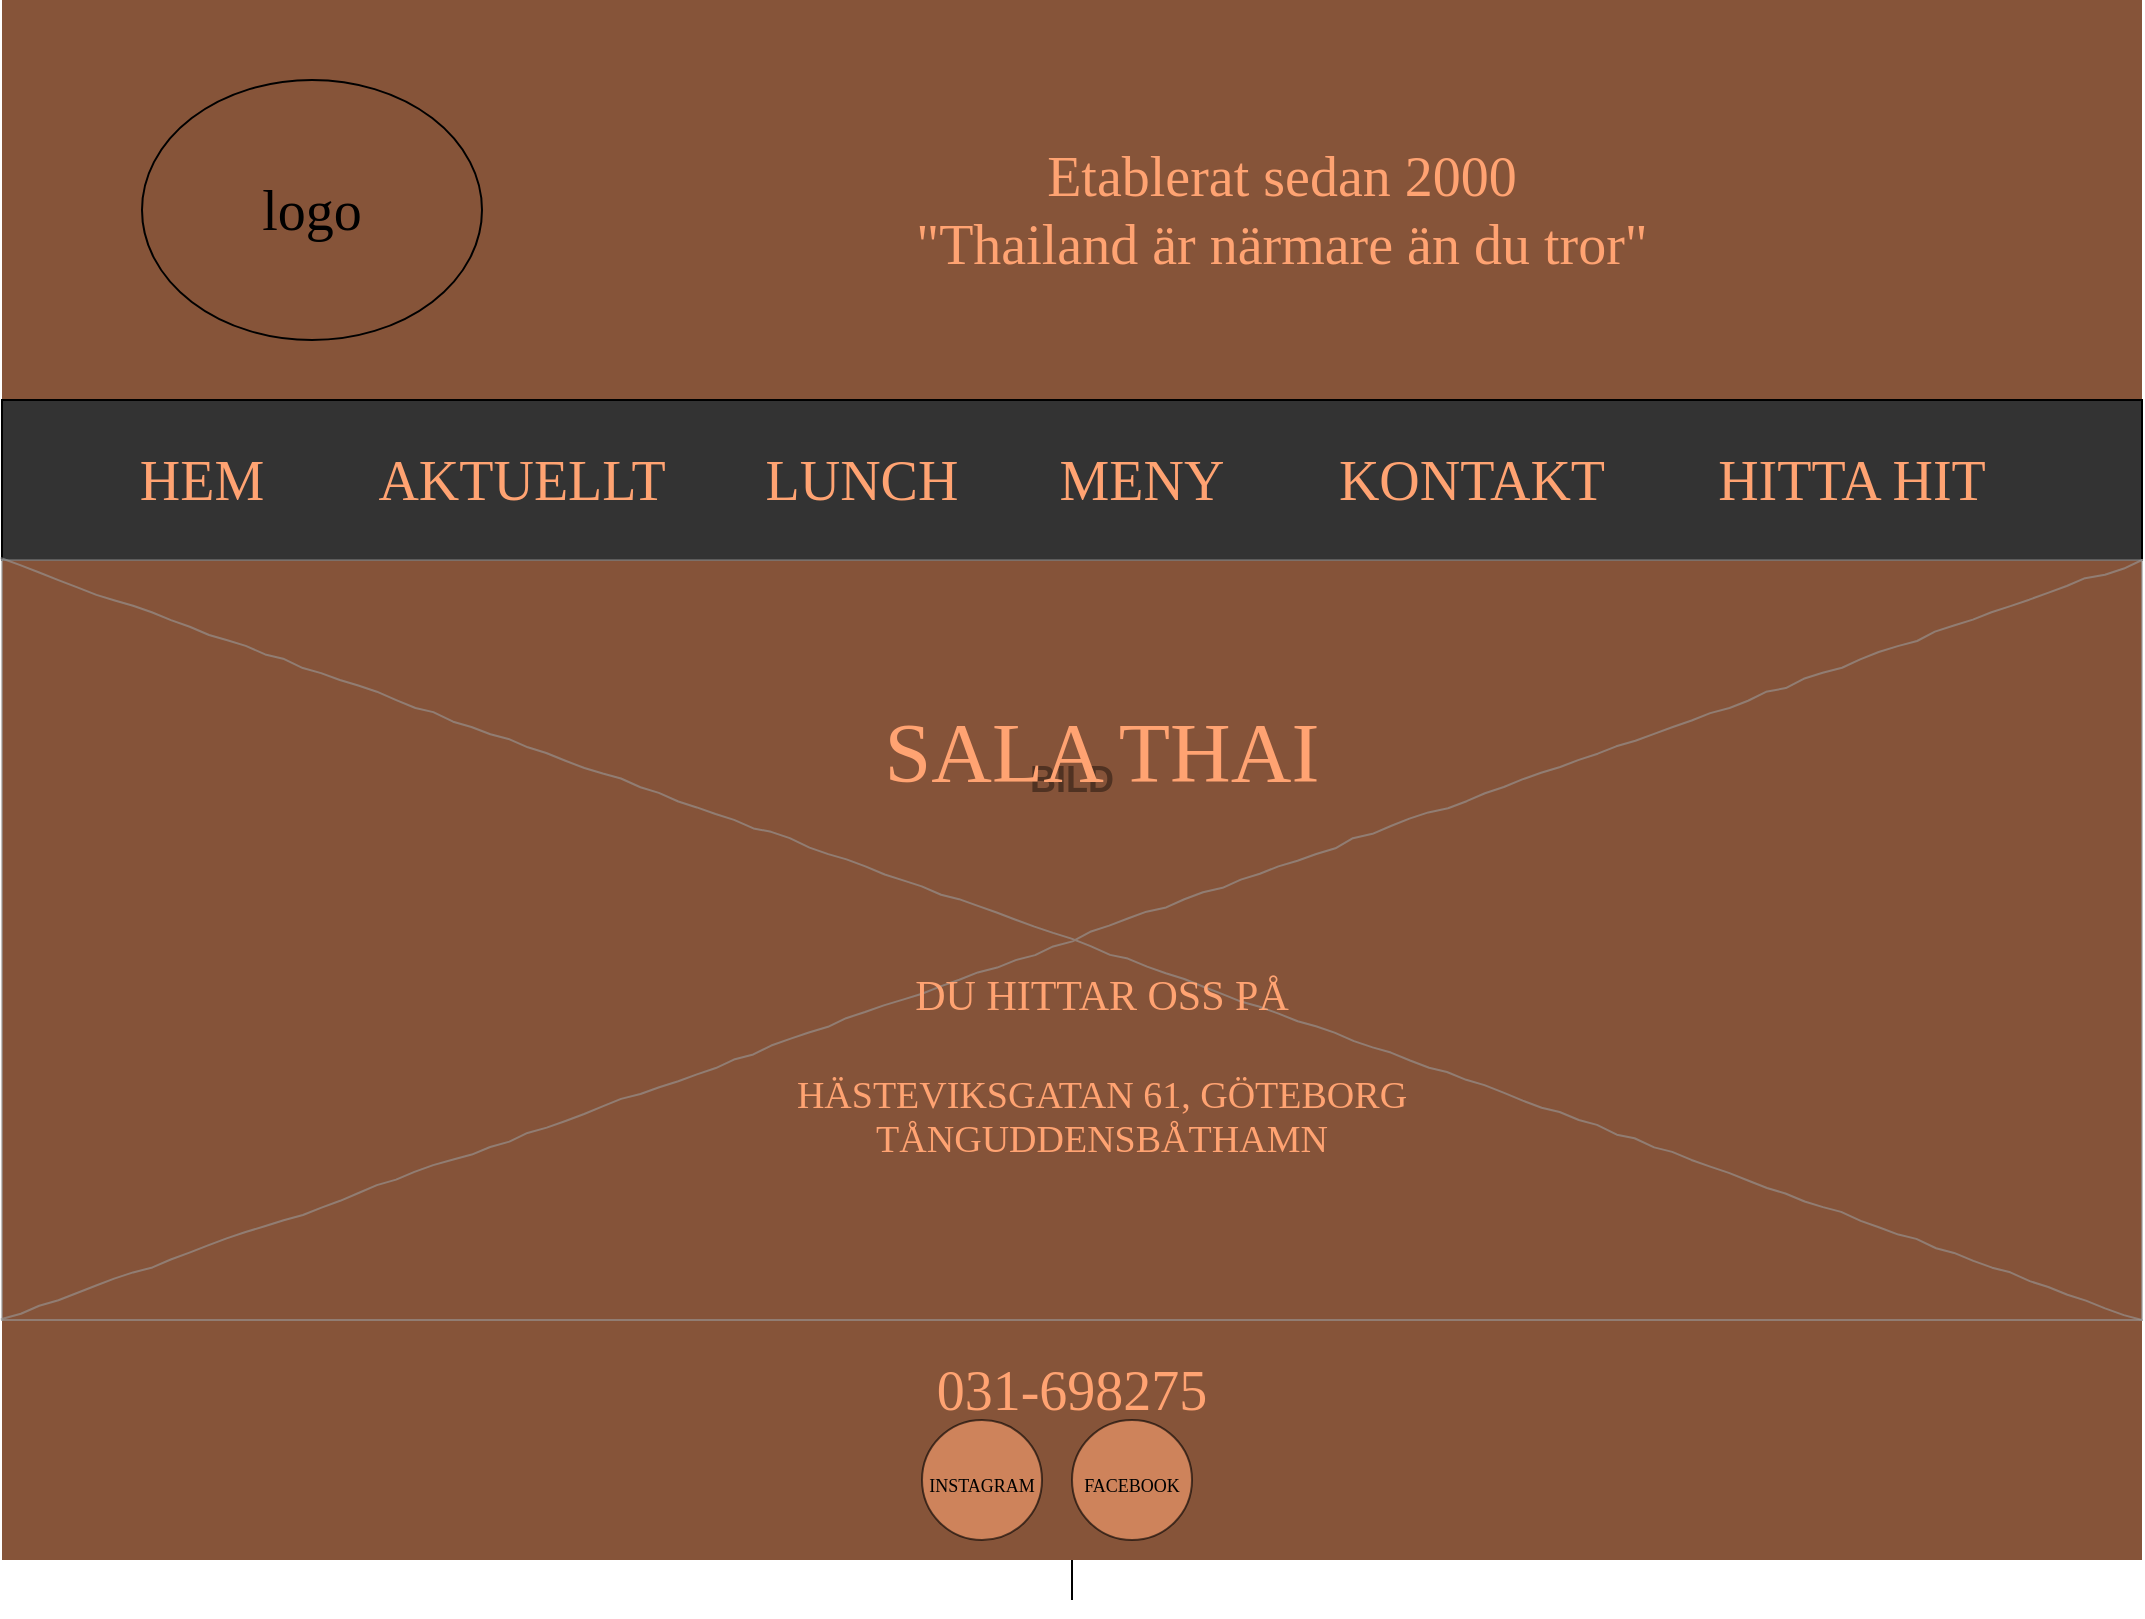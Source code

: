 <mxfile version="16.1.2" type="github">
  <diagram name="Page-1" id="03018318-947c-dd8e-b7a3-06fadd420f32">
    <mxGraphModel dx="1185" dy="750" grid="1" gridSize="10" guides="1" tooltips="1" connect="1" arrows="1" fold="1" page="1" pageScale="1" pageWidth="1169" pageHeight="827" background="none" math="0" shadow="0">
      <root>
        <mxCell id="0" />
        <mxCell id="1" parent="0" />
        <mxCell id="i1TGhDoqJdRgCCYyhsKo-16" style="edgeStyle=orthogonalEdgeStyle;rounded=0;orthogonalLoop=1;jettySize=auto;html=1;fontFamily=fontawesom6free;fontSource=https%3A%2F%2Ffontawesome.com;fontSize=28;fontColor=#000000;" edge="1" parent="1" source="i1TGhDoqJdRgCCYyhsKo-1" target="677b7b8949515195-16">
          <mxGeometry relative="1" as="geometry" />
        </mxCell>
        <mxCell id="i1TGhDoqJdRgCCYyhsKo-1" value="&lt;h2&gt;BILD&lt;/h2&gt;" style="rounded=0;whiteSpace=wrap;html=1;fillColor=#865439;strokeColor=none;" vertex="1" parent="1">
          <mxGeometry x="50" y="40" width="1070" height="780" as="geometry" />
        </mxCell>
        <mxCell id="i1TGhDoqJdRgCCYyhsKo-2" value="&lt;font data-font-src=&quot;https://fontawesome.com&quot; style=&quot;font-size: 28px&quot; face=&quot;fontawesom6free&quot;&gt;logo&lt;/font&gt;" style="ellipse;whiteSpace=wrap;html=1;fillColor=#865439;" vertex="1" parent="1">
          <mxGeometry x="120" y="80" width="170" height="130" as="geometry" />
        </mxCell>
        <mxCell id="i1TGhDoqJdRgCCYyhsKo-4" value="&lt;div&gt;&lt;font color=&quot;#FFA372&quot;&gt;Etablerat sedan 2000&lt;/font&gt;&lt;/div&gt;&lt;div&gt;&lt;font color=&quot;#FFA372&quot;&gt;&quot;Thailand är närmare än du tror&quot;&lt;br&gt;&lt;/font&gt;&lt;/div&gt;" style="rounded=0;whiteSpace=wrap;html=1;fontFamily=fontawesom6free;fontSource=https%3A%2F%2Ffontawesome.com;fontSize=28;fillColor=#865439;strokeColor=none;" vertex="1" parent="1">
          <mxGeometry x="330" y="102.5" width="720" height="85" as="geometry" />
        </mxCell>
        <mxCell id="i1TGhDoqJdRgCCYyhsKo-5" value="" style="rounded=0;whiteSpace=wrap;html=1;fontFamily=fontawesom6free;fontSource=https%3A%2F%2Ffontawesome.com;fontSize=28;fontColor=#FFA372;fillColor=#333;" vertex="1" parent="1">
          <mxGeometry x="50" y="240" width="1070" height="80" as="geometry" />
        </mxCell>
        <mxCell id="i1TGhDoqJdRgCCYyhsKo-6" value="HITTA HIT" style="rounded=0;whiteSpace=wrap;html=1;fontFamily=fontawesom6free;fontSource=https%3A%2F%2Ffontawesome.com;fontSize=28;fontColor=#FFA372;fillColor=#333;strokeColor=none;" vertex="1" parent="1">
          <mxGeometry x="900" y="250" width="150" height="60" as="geometry" />
        </mxCell>
        <mxCell id="i1TGhDoqJdRgCCYyhsKo-7" value="KONTAKT" style="rounded=0;whiteSpace=wrap;html=1;fontFamily=fontawesom6free;fontSource=https%3A%2F%2Ffontawesome.com;fontSize=28;fontColor=#FFA372;fillColor=#333;strokeColor=none;" vertex="1" parent="1">
          <mxGeometry x="690" y="250" width="190" height="60" as="geometry" />
        </mxCell>
        <mxCell id="i1TGhDoqJdRgCCYyhsKo-8" value="MENY" style="rounded=0;whiteSpace=wrap;html=1;fontFamily=fontawesom6free;fontSource=https%3A%2F%2Ffontawesome.com;fontSize=28;fontColor=#FFA372;fillColor=#333;strokeColor=none;" vertex="1" parent="1">
          <mxGeometry x="560" y="250" width="120" height="60" as="geometry" />
        </mxCell>
        <mxCell id="i1TGhDoqJdRgCCYyhsKo-9" value="LUNCH" style="rounded=0;whiteSpace=wrap;html=1;fontFamily=fontawesom6free;fontSource=https%3A%2F%2Ffontawesome.com;fontSize=28;fontColor=#FFA372;fillColor=#333;strokeColor=none;" vertex="1" parent="1">
          <mxGeometry x="420" y="250" width="120" height="60" as="geometry" />
        </mxCell>
        <mxCell id="i1TGhDoqJdRgCCYyhsKo-10" value="AKTUELLT" style="rounded=0;whiteSpace=wrap;html=1;fontFamily=fontawesom6free;fontSource=https%3A%2F%2Ffontawesome.com;fontSize=28;fontColor=#FFA372;fillColor=#333;strokeColor=none;" vertex="1" parent="1">
          <mxGeometry x="230" y="250" width="160" height="60" as="geometry" />
        </mxCell>
        <mxCell id="677b7b8949515195-16" value="" style="verticalLabelPosition=bottom;shadow=0;dashed=0;align=center;html=1;verticalAlign=top;strokeWidth=1;shape=mxgraph.mockup.graphics.simpleIcon;strokeColor=#999999;rounded=0;labelBackgroundColor=none;fontFamily=Verdana;fontSize=14;fontColor=#000000;comic=1;fillColor=#865439;opacity=60;" parent="1" vertex="1">
          <mxGeometry x="50" y="320" width="1070" height="380" as="geometry" />
        </mxCell>
        <mxCell id="i1TGhDoqJdRgCCYyhsKo-11" value="HEM" style="rounded=0;whiteSpace=wrap;html=1;fontFamily=fontawesom6free;fontSource=https%3A%2F%2Ffontawesome.com;fontSize=28;fontColor=#FFA372;fillColor=#333;strokeColor=none;" vertex="1" parent="1">
          <mxGeometry x="90" y="250" width="120" height="60" as="geometry" />
        </mxCell>
        <mxCell id="i1TGhDoqJdRgCCYyhsKo-17" value="&lt;div&gt;&lt;br&gt;&lt;/div&gt;&lt;div style=&quot;font-size: 42px&quot;&gt;&lt;br&gt;&lt;/div&gt;&lt;div style=&quot;font-size: 42px&quot;&gt;SALA THAI&lt;/div&gt;&lt;div style=&quot;font-size: 42px&quot;&gt;&lt;br&gt;&lt;/div&gt;&lt;div&gt;&lt;br&gt;&lt;/div&gt;&lt;div style=&quot;font-size: 21px&quot;&gt;DU HITTAR OSS PÅ&lt;/div&gt;&lt;div style=&quot;font-size: 21px&quot;&gt;&lt;br&gt;&lt;/div&gt;&lt;div style=&quot;font-size: 19px&quot;&gt;HÄSTEVIKSGATAN 61, GÖTEBORG&lt;/div&gt;&lt;div style=&quot;font-size: 19px&quot;&gt;TÅNGUDDENSBÅTHAMN&lt;br&gt;&lt;/div&gt;&lt;div&gt;&lt;br&gt;&lt;/div&gt;&lt;div&gt;&lt;br&gt;&lt;/div&gt;&lt;div&gt;&lt;br&gt;&lt;/div&gt;" style="rounded=0;whiteSpace=wrap;html=1;fontFamily=fontawesom6free;fontSource=https%3A%2F%2Ffontawesome.com;fontSize=28;fontColor=#FFA372;fillColor=none;strokeColor=none;" vertex="1" parent="1">
          <mxGeometry x="230" y="350" width="740" height="330" as="geometry" />
        </mxCell>
        <mxCell id="i1TGhDoqJdRgCCYyhsKo-18" value="031-698275" style="rounded=0;whiteSpace=wrap;html=1;fontFamily=fontawesom6free;fontSource=https%3A%2F%2Ffontawesome.com;fontSize=28;fontColor=#FFA372;fillColor=none;strokeColor=none;" vertex="1" parent="1">
          <mxGeometry x="470" y="720" width="230" height="30" as="geometry" />
        </mxCell>
        <mxCell id="i1TGhDoqJdRgCCYyhsKo-19" value="&lt;font style=&quot;font-size: 9px&quot;&gt;INSTAGRAM&lt;/font&gt;" style="ellipse;whiteSpace=wrap;html=1;aspect=fixed;fontFamily=fontawesom6free;fontSource=https%3A%2F%2Ffontawesome.com;fontSize=19;fontColor=#000000;fillColor=#FFA372;opacity=60;" vertex="1" parent="1">
          <mxGeometry x="510" y="750" width="60" height="60" as="geometry" />
        </mxCell>
        <mxCell id="i1TGhDoqJdRgCCYyhsKo-20" value="&lt;font style=&quot;font-size: 9px&quot;&gt;FACEBOOK&lt;/font&gt;" style="ellipse;whiteSpace=wrap;html=1;aspect=fixed;fontFamily=fontawesom6free;fontSource=https%3A%2F%2Ffontawesome.com;fontSize=19;fontColor=#000000;fillColor=#FFA372;opacity=60;" vertex="1" parent="1">
          <mxGeometry x="585" y="750" width="60" height="60" as="geometry" />
        </mxCell>
      </root>
    </mxGraphModel>
  </diagram>
</mxfile>
